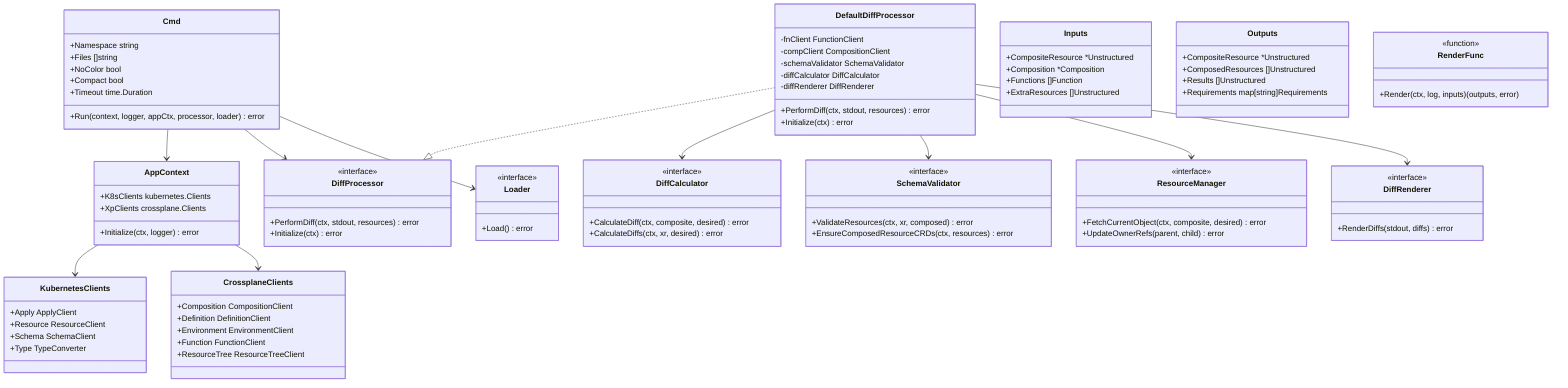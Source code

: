 classDiagram
    class Cmd {
        +Namespace string
        +Files []string
        +NoColor bool
        +Compact bool
        +Timeout time.Duration
        +Run(context, logger, appCtx, processor, loader) error
    }
    
    class AppContext {
        +K8sClients kubernetes.Clients
        +XpClients crossplane.Clients
        +Initialize(ctx, logger) error
    }
    
    class DiffProcessor {
        <<interface>>
        +PerformDiff(ctx, stdout, resources) error
        +Initialize(ctx) error
    }
    
    class DefaultDiffProcessor {
        -fnClient FunctionClient
        -compClient CompositionClient
        -schemaValidator SchemaValidator
        -diffCalculator DiffCalculator
        -diffRenderer DiffRenderer
        +PerformDiff(ctx, stdout, resources) error
        +Initialize(ctx) error
    }
    
    class DiffCalculator {
        <<interface>>
        +CalculateDiff(ctx, composite, desired) error
        +CalculateDiffs(ctx, xr, desired) error
    }
    
    class ResourceManager {
        <<interface>>
        +FetchCurrentObject(ctx, composite, desired) error
        +UpdateOwnerRefs(parent, child) error
    }
    
    class SchemaValidator {
        <<interface>>
        +ValidateResources(ctx, xr, composed) error
        +EnsureComposedResourceCRDs(ctx, resources) error
    }
    
    class DiffRenderer {
        <<interface>>
        +RenderDiffs(stdout, diffs) error
    }
    
    class Loader {
        <<interface>>
        +Load() error
    }
    
    class KubernetesClients {
        +Apply ApplyClient
        +Resource ResourceClient
        +Schema SchemaClient
        +Type TypeConverter
    }
    
    class CrossplaneClients {
        +Composition CompositionClient
        +Definition DefinitionClient
        +Environment EnvironmentClient
        +Function FunctionClient
        +ResourceTree ResourceTreeClient
    }
    
    class Inputs {
        +CompositeResource *Unstructured
        +Composition *Composition
        +Functions []Function
        +ExtraResources []Unstructured
    }
    
    class Outputs {
        +CompositeResource *Unstructured
        +ComposedResources []Unstructured
        +Results []Unstructured
        +Requirements map[string]Requirements
    }
    
    class RenderFunc {
        <<function>>
        +Render(ctx, log, inputs) (outputs, error)
    }
    
    Cmd --> AppContext
    Cmd --> DiffProcessor
    Cmd --> Loader
    
    DefaultDiffProcessor ..|> DiffProcessor
    DefaultDiffProcessor --> DiffCalculator
    DefaultDiffProcessor --> SchemaValidator
    DefaultDiffProcessor --> ResourceManager
    DefaultDiffProcessor --> DiffRenderer
    
    AppContext --> KubernetesClients
    AppContext --> CrossplaneClients